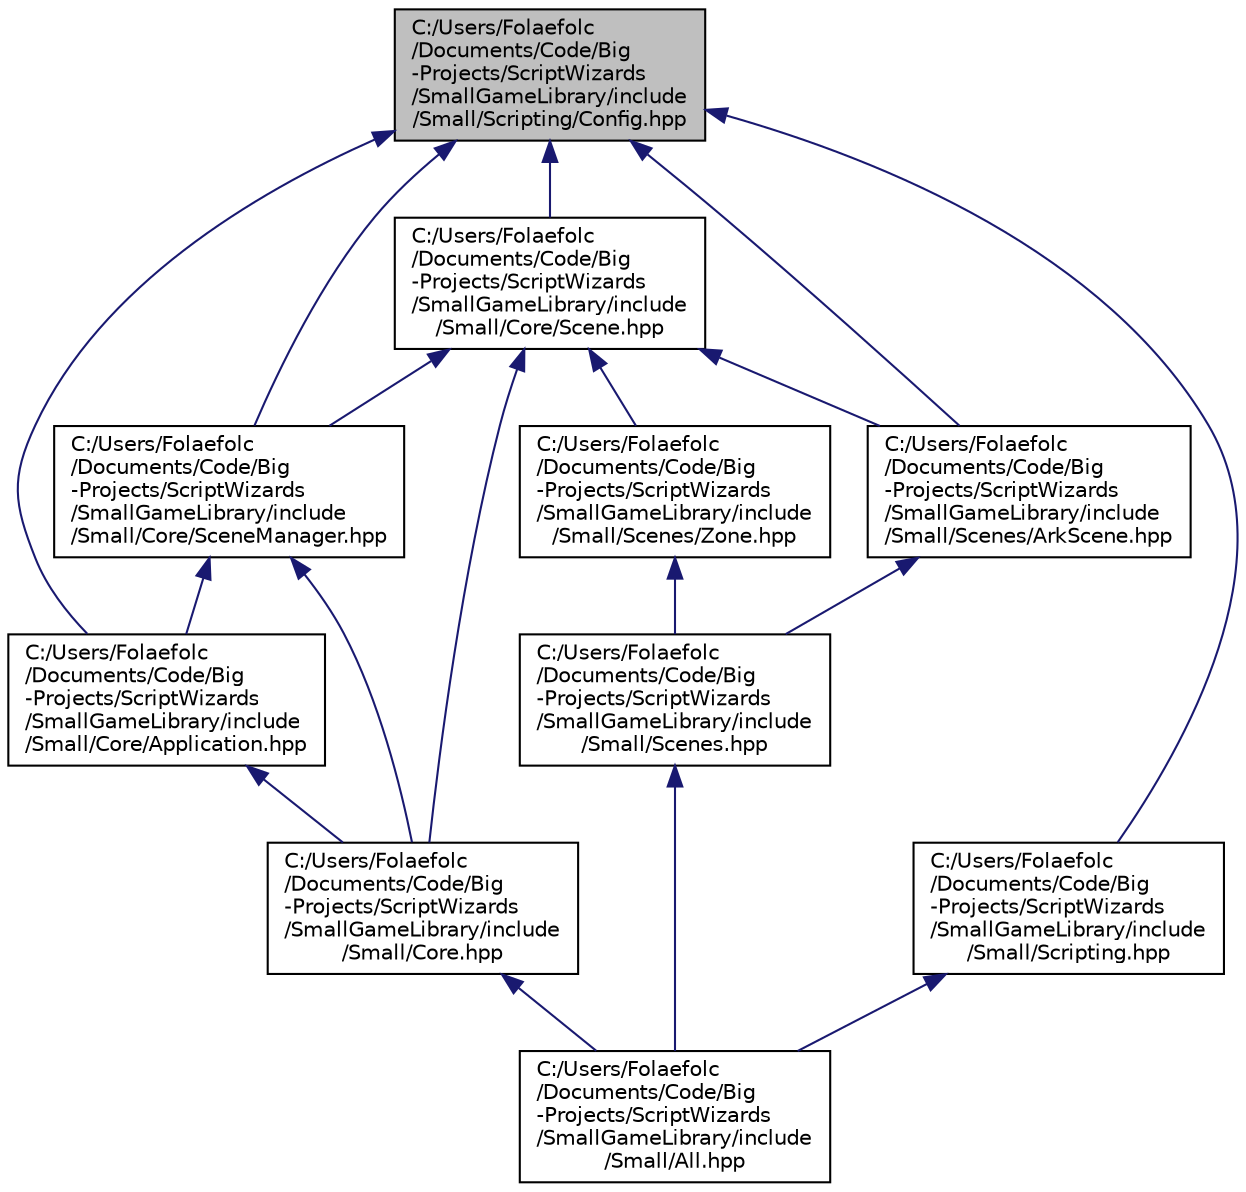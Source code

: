 digraph "C:/Users/Folaefolc/Documents/Code/Big-Projects/ScriptWizards/SmallGameLibrary/include/Small/Scripting/Config.hpp"
{
 // INTERACTIVE_SVG=YES
  edge [fontname="Helvetica",fontsize="10",labelfontname="Helvetica",labelfontsize="10"];
  node [fontname="Helvetica",fontsize="10",shape=record];
  Node1 [label="C:/Users/Folaefolc\l/Documents/Code/Big\l-Projects/ScriptWizards\l/SmallGameLibrary/include\l/Small/Scripting/Config.hpp",height=0.2,width=0.4,color="black", fillcolor="grey75", style="filled", fontcolor="black"];
  Node1 -> Node2 [dir="back",color="midnightblue",fontsize="10",style="solid",fontname="Helvetica"];
  Node2 [label="C:/Users/Folaefolc\l/Documents/Code/Big\l-Projects/ScriptWizards\l/SmallGameLibrary/include\l/Small/Core/Application.hpp",height=0.2,width=0.4,color="black", fillcolor="white", style="filled",URL="$df/d3c/Application_8hpp.html",tooltip="Define the application hosting the scenes for the game. "];
  Node2 -> Node3 [dir="back",color="midnightblue",fontsize="10",style="solid",fontname="Helvetica"];
  Node3 [label="C:/Users/Folaefolc\l/Documents/Code/Big\l-Projects/ScriptWizards\l/SmallGameLibrary/include\l/Small/Core.hpp",height=0.2,width=0.4,color="black", fillcolor="white", style="filled",URL="$d7/d38/Core_8hpp.html",tooltip="Include all the files from the Core folder. "];
  Node3 -> Node4 [dir="back",color="midnightblue",fontsize="10",style="solid",fontname="Helvetica"];
  Node4 [label="C:/Users/Folaefolc\l/Documents/Code/Big\l-Projects/ScriptWizards\l/SmallGameLibrary/include\l/Small/All.hpp",height=0.2,width=0.4,color="black", fillcolor="white", style="filled",URL="$da/d41/All_8hpp.html",tooltip="Include the needed files to start a project using the library. "];
  Node1 -> Node5 [dir="back",color="midnightblue",fontsize="10",style="solid",fontname="Helvetica"];
  Node5 [label="C:/Users/Folaefolc\l/Documents/Code/Big\l-Projects/ScriptWizards\l/SmallGameLibrary/include\l/Small/Core/Scene.hpp",height=0.2,width=0.4,color="black", fillcolor="white", style="filled",URL="$db/de8/Scene_8hpp.html",tooltip="The base scene class and the scene states are defined here. "];
  Node5 -> Node6 [dir="back",color="midnightblue",fontsize="10",style="solid",fontname="Helvetica"];
  Node6 [label="C:/Users/Folaefolc\l/Documents/Code/Big\l-Projects/ScriptWizards\l/SmallGameLibrary/include\l/Small/Core/SceneManager.hpp",height=0.2,width=0.4,color="black", fillcolor="white", style="filled",URL="$df/d74/SceneManager_8hpp.html",tooltip="Define the scene manager (creating, handling and destroying them) "];
  Node6 -> Node2 [dir="back",color="midnightblue",fontsize="10",style="solid",fontname="Helvetica"];
  Node6 -> Node3 [dir="back",color="midnightblue",fontsize="10",style="solid",fontname="Helvetica"];
  Node5 -> Node3 [dir="back",color="midnightblue",fontsize="10",style="solid",fontname="Helvetica"];
  Node5 -> Node7 [dir="back",color="midnightblue",fontsize="10",style="solid",fontname="Helvetica"];
  Node7 [label="C:/Users/Folaefolc\l/Documents/Code/Big\l-Projects/ScriptWizards\l/SmallGameLibrary/include\l/Small/Scenes/ArkScene.hpp",height=0.2,width=0.4,color="black", fillcolor="white", style="filled",URL="$de/de7/ArkScene_8hpp.html",tooltip="Define a scene scriptable through ArkScript. "];
  Node7 -> Node8 [dir="back",color="midnightblue",fontsize="10",style="solid",fontname="Helvetica"];
  Node8 [label="C:/Users/Folaefolc\l/Documents/Code/Big\l-Projects/ScriptWizards\l/SmallGameLibrary/include\l/Small/Scenes.hpp",height=0.2,width=0.4,color="black", fillcolor="white", style="filled",URL="$d0/d00/Scenes_8hpp.html",tooltip="Include all the files from the Scenes folder. "];
  Node8 -> Node4 [dir="back",color="midnightblue",fontsize="10",style="solid",fontname="Helvetica"];
  Node5 -> Node9 [dir="back",color="midnightblue",fontsize="10",style="solid",fontname="Helvetica"];
  Node9 [label="C:/Users/Folaefolc\l/Documents/Code/Big\l-Projects/ScriptWizards\l/SmallGameLibrary/include\l/Small/Scenes/Zone.hpp",height=0.2,width=0.4,color="black", fillcolor="white", style="filled",URL="$d2/d50/Zone_8hpp.html",tooltip="A specialized scene to handle zones and transitions on a tilemap. "];
  Node9 -> Node8 [dir="back",color="midnightblue",fontsize="10",style="solid",fontname="Helvetica"];
  Node1 -> Node6 [dir="back",color="midnightblue",fontsize="10",style="solid",fontname="Helvetica"];
  Node1 -> Node7 [dir="back",color="midnightblue",fontsize="10",style="solid",fontname="Helvetica"];
  Node1 -> Node10 [dir="back",color="midnightblue",fontsize="10",style="solid",fontname="Helvetica"];
  Node10 [label="C:/Users/Folaefolc\l/Documents/Code/Big\l-Projects/ScriptWizards\l/SmallGameLibrary/include\l/Small/Scripting.hpp",height=0.2,width=0.4,color="black", fillcolor="white", style="filled",URL="$d3/dc8/Scripting_8hpp.html",tooltip="Include all the files from the Scripting folder. "];
  Node10 -> Node4 [dir="back",color="midnightblue",fontsize="10",style="solid",fontname="Helvetica"];
}
